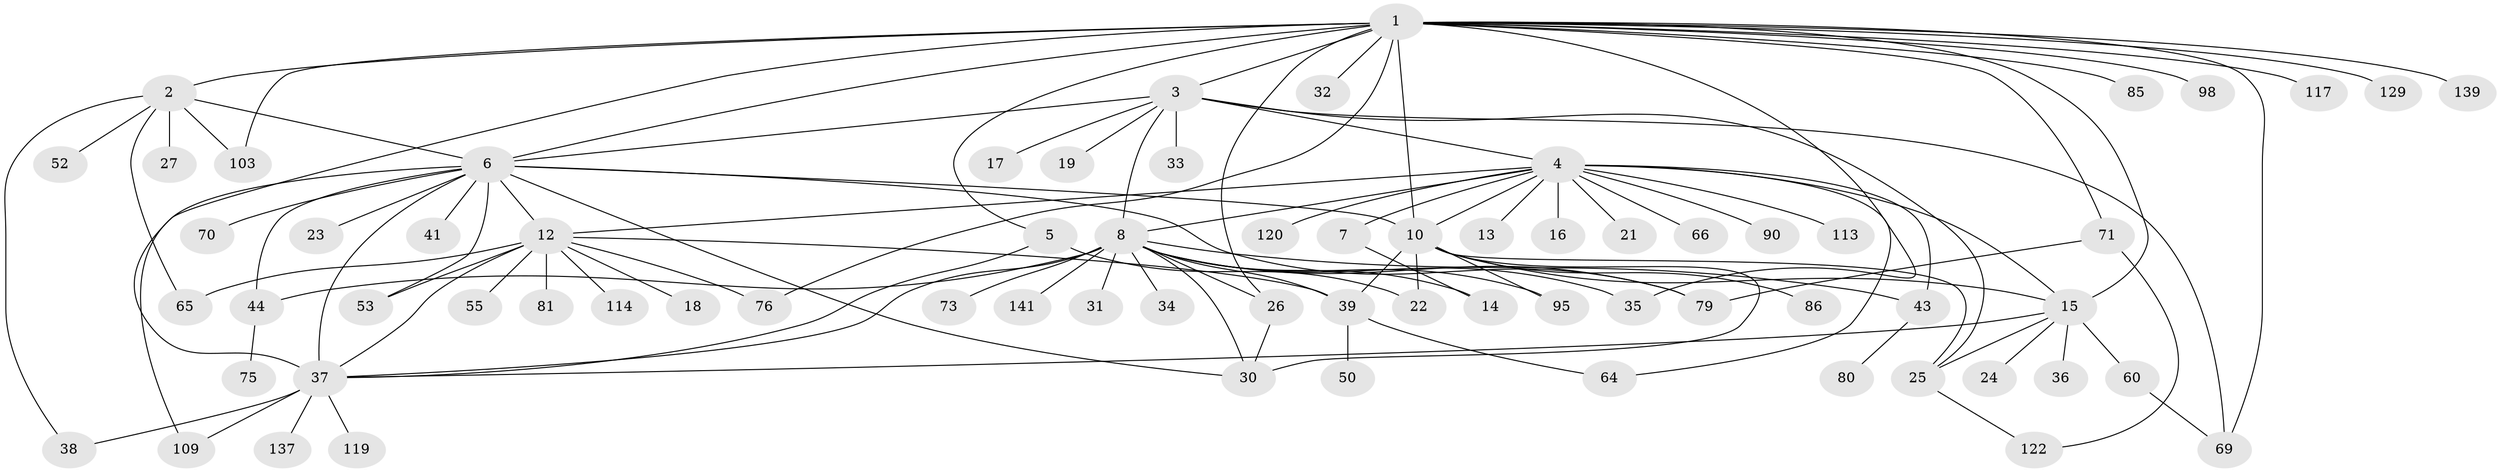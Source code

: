 // original degree distribution, {22: 0.007042253521126761, 7: 0.02112676056338028, 9: 0.007042253521126761, 16: 0.007042253521126761, 3: 0.08450704225352113, 15: 0.007042253521126761, 2: 0.24647887323943662, 17: 0.007042253521126761, 8: 0.007042253521126761, 5: 0.028169014084507043, 10: 0.014084507042253521, 1: 0.5, 4: 0.04225352112676056, 6: 0.014084507042253521, 11: 0.007042253521126761}
// Generated by graph-tools (version 1.1) at 2025/14/03/09/25 04:14:26]
// undirected, 71 vertices, 109 edges
graph export_dot {
graph [start="1"]
  node [color=gray90,style=filled];
  1;
  2;
  3;
  4;
  5;
  6 [super="+46+9+128+106+115+28+40"];
  7;
  8 [super="+56+74"];
  10 [super="+11+20"];
  12 [super="+29"];
  13;
  14 [super="+62"];
  15 [super="+133+132+102+88+63+61"];
  16;
  17;
  18;
  19;
  21;
  22;
  23;
  24;
  25;
  26 [super="+108"];
  27;
  30 [super="+105+134+91+68"];
  31;
  32;
  33 [super="+97"];
  34;
  35 [super="+83"];
  36 [super="+72+112+126+124"];
  37 [super="+42+130+111+99+123+125"];
  38;
  39 [super="+118+45+51+47"];
  41;
  43 [super="+67+48"];
  44 [super="+100+84"];
  50 [super="+138"];
  52;
  53 [super="+104"];
  55;
  60;
  64 [super="+89+92"];
  65;
  66;
  69 [super="+136"];
  70 [super="+110"];
  71 [super="+87"];
  73;
  75;
  76;
  79;
  80 [super="+140"];
  81;
  85;
  86;
  90;
  95;
  98;
  103;
  109;
  113;
  114;
  117;
  119;
  120;
  122;
  129;
  137;
  139;
  141;
  1 -- 2;
  1 -- 3;
  1 -- 5;
  1 -- 6 [weight=3];
  1 -- 10;
  1 -- 15 [weight=2];
  1 -- 26;
  1 -- 32;
  1 -- 35;
  1 -- 69;
  1 -- 71;
  1 -- 76;
  1 -- 85;
  1 -- 98;
  1 -- 103;
  1 -- 117;
  1 -- 129;
  1 -- 139;
  1 -- 37;
  2 -- 27;
  2 -- 38;
  2 -- 52;
  2 -- 65;
  2 -- 103;
  2 -- 6;
  3 -- 4;
  3 -- 6;
  3 -- 8;
  3 -- 17;
  3 -- 19;
  3 -- 25;
  3 -- 33;
  3 -- 69;
  4 -- 7;
  4 -- 8;
  4 -- 10;
  4 -- 13;
  4 -- 16;
  4 -- 21;
  4 -- 43;
  4 -- 64;
  4 -- 66;
  4 -- 90;
  4 -- 113;
  4 -- 120;
  4 -- 15;
  4 -- 12;
  5 -- 22;
  5 -- 37;
  6 -- 10;
  6 -- 12;
  6 -- 30;
  6 -- 70;
  6 -- 79;
  6 -- 44;
  6 -- 23;
  6 -- 37 [weight=2];
  6 -- 53;
  6 -- 109;
  6 -- 41;
  7 -- 14;
  8 -- 14;
  8 -- 26;
  8 -- 30;
  8 -- 31;
  8 -- 34;
  8 -- 35;
  8 -- 37;
  8 -- 73;
  8 -- 79;
  8 -- 95;
  8 -- 141;
  8 -- 39;
  8 -- 43;
  8 -- 44;
  10 -- 25;
  10 -- 86;
  10 -- 22;
  10 -- 30;
  10 -- 95;
  10 -- 39;
  10 -- 15;
  12 -- 18;
  12 -- 39;
  12 -- 55;
  12 -- 65;
  12 -- 76;
  12 -- 81;
  12 -- 114;
  12 -- 53;
  12 -- 37;
  15 -- 24;
  15 -- 36;
  15 -- 60;
  15 -- 25;
  15 -- 37;
  25 -- 122;
  26 -- 30;
  37 -- 38;
  37 -- 137;
  37 -- 109;
  37 -- 119;
  39 -- 50;
  39 -- 64;
  43 -- 80;
  44 -- 75;
  60 -- 69;
  71 -- 122;
  71 -- 79;
}

